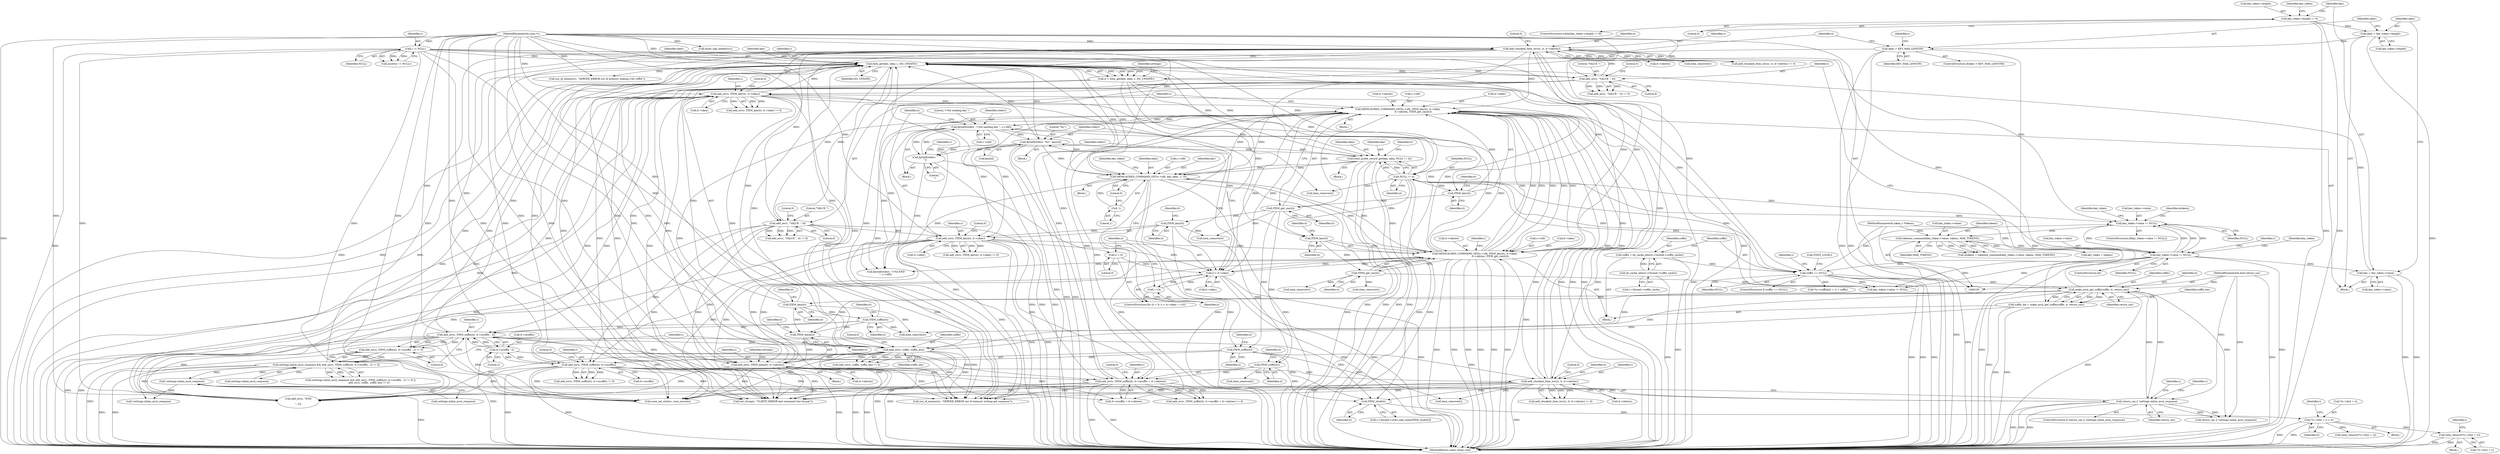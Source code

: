 digraph "0_memcached_a8c4a82787b8b6c256d61bd5c42fb7f92d1bae00@API" {
"1000336" [label="(Call,item_remove(*(c->ilist + i)))"];
"1000595" [label="(Call,*(c->ilist + i) = it)"];
"1000575" [label="(Call,ITEM_clsid(it))"];
"1000422" [label="(Call,add_chunked_item_iovs(c, it, it->nbytes))"];
"1000369" [label="(Call,add_iov(c, ITEM_key(it), it->nkey))"];
"1000362" [label="(Call,add_iov(c, \"VALUE \", 6))"];
"1000173" [label="(Call,item_get(key, nkey, c, DO_UPDATE))"];
"1000547" [label="(Call,fprintf(stderr, \"%c\", key[ii]))"];
"1000529" [label="(Call,fprintf(stderr, \">%d sending key \", c->sfd))"];
"1000553" [label="(Call,fprintf(stderr, \"\n\"))"];
"1000435" [label="(Call,MEMCACHED_COMMAND_GET(c->sfd, ITEM_key(it), it->nkey,\n                                        it->nbytes, ITEM_get_cas(it)))"];
"1000246" [label="(Call,MEMCACHED_COMMAND_GET(c->sfd, ITEM_key(it), it->nkey,\n                                        it->nbytes, ITEM_get_cas(it)))"];
"1000641" [label="(Call,MEMCACHED_COMMAND_GET(c->sfd, key, nkey, -1, 0))"];
"1000183" [label="(Call,stats_prefix_record_get(key, nkey, NULL != it))"];
"1000186" [label="(Call,NULL != it)"];
"1000127" [label="(Call,c != NULL)"];
"1000106" [label="(MethodParameterIn,conn *c)"];
"1000670" [label="(Call,key_token->value != NULL)"];
"1000661" [label="(Call,tokenize_command(key_token->value, tokens, MAX_TOKENS))"];
"1000653" [label="(Call,key_token->value != NULL)"];
"1000315" [label="(Call,suffix == NULL)"];
"1000306" [label="(Call,suffix = do_cache_alloc(c->thread->suffix_cache))"];
"1000308" [label="(Call,do_cache_alloc(c->thread->suffix_cache))"];
"1000107" [label="(MethodParameterIn,token_t *tokens)"];
"1000171" [label="(Call,it = item_get(key, nkey, c, DO_UPDATE))"];
"1000647" [label="(Call,-1)"];
"1000250" [label="(Call,ITEM_key(it))"];
"1000458" [label="(Call,add_iov(c, ITEM_key(it), it->nkey))"];
"1000452" [label="(Call,add_iov(c, \"VALUE \", 6))"];
"1000460" [label="(Call,ITEM_key(it))"];
"1000447" [label="(Call,ITEM_get_cas(it))"];
"1000439" [label="(Call,ITEM_key(it))"];
"1000539" [label="(Call,ii < it->nkey)"];
"1000544" [label="(Call,++ii)"];
"1000536" [label="(Call,ii = 0)"];
"1000510" [label="(Call,add_chunked_item_iovs(c, it, it->nbytes))"];
"1000501" [label="(Call,add_iov(c, ITEM_suffix(it), it->nsuffix))"];
"1000503" [label="(Call,ITEM_suffix(it))"];
"1000387" [label="(Call,it->nsuffix - 2)"];
"1000412" [label="(Call,add_iov(c, ITEM_data(it), it->nbytes))"];
"1000383" [label="(Call,add_iov(c, ITEM_suffix(it), it->nsuffix - 2))"];
"1000385" [label="(Call,ITEM_suffix(it))"];
"1000371" [label="(Call,ITEM_key(it))"];
"1000355" [label="(Call,make_ascii_get_suffix(suffix, it, return_cas))"];
"1000258" [label="(Call,ITEM_get_cas(it))"];
"1000239" [label="(Call,return_cas || !settings.inline_ascii_response)"];
"1000109" [label="(MethodParameterIn,bool return_cas)"];
"1000241" [label="(Call,!settings.inline_ascii_response)"];
"1000378" [label="(Call,settings.inline_ascii_response && add_iov(c, ITEM_suffix(it), it->nsuffix - 2) != 0)"];
"1000382" [label="(Call,add_iov(c, ITEM_suffix(it), it->nsuffix - 2) != 0)"];
"1000394" [label="(Call,add_iov(c, suffix, suffix_len))"];
"1000353" [label="(Call,suffix_len = make_ascii_get_suffix(suffix, it, return_cas))"];
"1000414" [label="(Call,ITEM_data(it))"];
"1000139" [label="(Call,key = key_token->value)"];
"1000150" [label="(Call,nkey > KEY_MAX_LENGTH)"];
"1000144" [label="(Call,nkey = key_token->length)"];
"1000133" [label="(Call,key_token->length != 0)"];
"1000481" [label="(Call,add_iov(c, ITEM_suffix(it), it->nsuffix + it->nbytes))"];
"1000483" [label="(Call,ITEM_suffix(it))"];
"1000646" [label="(Identifier,nkey)"];
"1000238" [label="(ControlStructure,if (return_cas || !settings.inline_ascii_response))"];
"1000596" [label="(Call,*(c->ilist + i))"];
"1000516" [label="(Literal,0)"];
"1000389" [label="(Identifier,it)"];
"1000395" [label="(Identifier,c)"];
"1000386" [label="(Identifier,it)"];
"1000506" [label="(Identifier,it)"];
"1000548" [label="(Identifier,stderr)"];
"1000422" [label="(Call,add_chunked_item_iovs(c, it, it->nbytes))"];
"1000357" [label="(Identifier,it)"];
"1000425" [label="(Call,it->nbytes)"];
"1000378" [label="(Call,settings.inline_ascii_response && add_iov(c, ITEM_suffix(it), it->nsuffix - 2) != 0)"];
"1000555" [label="(Literal,\"\n\")"];
"1000512" [label="(Identifier,it)"];
"1000139" [label="(Call,key = key_token->value)"];
"1000364" [label="(Literal,\"VALUE \")"];
"1000430" [label="(Call,item_remove(it))"];
"1000130" [label="(ControlStructure,do)"];
"1000173" [label="(Call,item_get(key, nkey, c, DO_UPDATE))"];
"1000177" [label="(Identifier,DO_UPDATE)"];
"1000504" [label="(Identifier,it)"];
"1000444" [label="(Call,it->nbytes)"];
"1000145" [label="(Identifier,nkey)"];
"1000527" [label="(Block,)"];
"1000575" [label="(Call,ITEM_clsid(it))"];
"1000647" [label="(Call,-1)"];
"1000149" [label="(ControlStructure,if(nkey > KEY_MAX_LENGTH))"];
"1000642" [label="(Call,c->sfd)"];
"1000456" [label="(Literal,0)"];
"1000134" [label="(Call,key_token->length)"];
"1000662" [label="(Call,key_token->value)"];
"1000400" [label="(Call,item_remove(it))"];
"1000480" [label="(Call,add_iov(c, ITEM_suffix(it), it->nsuffix + it->nbytes) != 0)"];
"1000127" [label="(Call,c != NULL)"];
"1000648" [label="(Literal,1)"];
"1000235" [label="(Call,item_remove(it))"];
"1000171" [label="(Call,it = item_get(key, nkey, c, DO_UPDATE))"];
"1000467" [label="(Call,item_remove(it))"];
"1000649" [label="(Literal,0)"];
"1000567" [label="(Call,c->thread->stats.slab_stats[ITEM_clsid(it)])"];
"1000503" [label="(Call,ITEM_suffix(it))"];
"1000175" [label="(Identifier,nkey)"];
"1000246" [label="(Call,MEMCACHED_COMMAND_GET(c->sfd, ITEM_key(it), it->nkey,\n                                        it->nbytes, ITEM_get_cas(it)))"];
"1000184" [label="(Identifier,key)"];
"1000428" [label="(Literal,0)"];
"1000255" [label="(Call,it->nbytes)"];
"1000335" [label="(Block,)"];
"1000652" [label="(ControlStructure,if(key_token->value != NULL))"];
"1000677" [label="(Identifier,c)"];
"1000188" [label="(Identifier,it)"];
"1000739" [label="(Call,build_udp_headers(c))"];
"1000421" [label="(Call,add_chunked_item_iovs(c, it, it->nbytes) != 0)"];
"1000576" [label="(Identifier,it)"];
"1000174" [label="(Identifier,key)"];
"1000413" [label="(Identifier,c)"];
"1000239" [label="(Call,return_cas || !settings.inline_ascii_response)"];
"1000660" [label="(Identifier,ntokens)"];
"1000541" [label="(Call,it->nkey)"];
"1000129" [label="(Identifier,NULL)"];
"1000384" [label="(Identifier,c)"];
"1000377" [label="(Call,(settings.inline_ascii_response && add_iov(c, ITEM_suffix(it), it->nsuffix - 2) != 0) ||\n                      add_iov(c, suffix, suffix_len) != 0)"];
"1000396" [label="(Identifier,suffix)"];
"1000376" [label="(Literal,0)"];
"1000374" [label="(Identifier,it)"];
"1000451" [label="(Call,add_iov(c, \"VALUE \", 6) != 0)"];
"1000463" [label="(Identifier,it)"];
"1000535" [label="(ControlStructure,for (ii = 0; ii < it->nkey; ++ii))"];
"1000536" [label="(Call,ii = 0)"];
"1000756" [label="(MethodReturn,static inline void)"];
"1000373" [label="(Call,it->nkey)"];
"1000303" [label="(Call,item_remove(it))"];
"1000511" [label="(Identifier,c)"];
"1000385" [label="(Call,ITEM_suffix(it))"];
"1000448" [label="(Identifier,it)"];
"1000151" [label="(Identifier,nkey)"];
"1000172" [label="(Identifier,it)"];
"1000317" [label="(Identifier,NULL)"];
"1000190" [label="(Identifier,it)"];
"1000259" [label="(Identifier,it)"];
"1000544" [label="(Call,++ii)"];
"1000492" [label="(Literal,0)"];
"1000137" [label="(Literal,0)"];
"1000336" [label="(Call,item_remove(*(c->ilist + i)))"];
"1000713" [label="(Call,fprintf(stderr, \">%d END\n\", c->sfd))"];
"1000155" [label="(Identifier,c)"];
"1000314" [label="(ControlStructure,if (suffix == NULL))"];
"1000370" [label="(Identifier,c)"];
"1000348" [label="(Identifier,c)"];
"1000540" [label="(Identifier,ii)"];
"1000176" [label="(Identifier,c)"];
"1000510" [label="(Call,add_chunked_item_iovs(c, it, it->nbytes))"];
"1000531" [label="(Literal,\">%d sending key \")"];
"1000666" [label="(Identifier,MAX_TOKENS)"];
"1000180" [label="(Identifier,settings)"];
"1000447" [label="(Call,ITEM_get_cas(it))"];
"1000461" [label="(Identifier,it)"];
"1000132" [label="(ControlStructure,while(key_token->length != 0))"];
"1000417" [label="(Identifier,it)"];
"1000382" [label="(Call,add_iov(c, ITEM_suffix(it), it->nsuffix - 2) != 0)"];
"1000412" [label="(Call,add_iov(c, ITEM_data(it), it->nbytes))"];
"1000485" [label="(Call,it->nsuffix + it->nbytes)"];
"1000250" [label="(Call,ITEM_key(it))"];
"1000141" [label="(Call,key_token->value)"];
"1000245" [label="(Block,)"];
"1000133" [label="(Call,key_token->length != 0)"];
"1000655" [label="(Identifier,key_token)"];
"1000487" [label="(Identifier,it)"];
"1000513" [label="(Call,it->nbytes)"];
"1000306" [label="(Call,suffix = do_cache_alloc(c->thread->suffix_cache))"];
"1000459" [label="(Identifier,c)"];
"1000354" [label="(Identifier,suffix_len)"];
"1000397" [label="(Identifier,suffix_len)"];
"1000328" [label="(Call,item_remove(it))"];
"1000653" [label="(Call,key_token->value != NULL)"];
"1000415" [label="(Identifier,it)"];
"1000539" [label="(Call,ii < it->nkey)"];
"1000553" [label="(Call,fprintf(stderr, \"\n\"))"];
"1000604" [label="(Identifier,i)"];
"1000674" [label="(Identifier,NULL)"];
"1000665" [label="(Identifier,tokens)"];
"1000457" [label="(Call,add_iov(c, ITEM_key(it), it->nkey) != 0)"];
"1000440" [label="(Identifier,it)"];
"1000452" [label="(Call,add_iov(c, \"VALUE \", 6))"];
"1000545" [label="(Identifier,ii)"];
"1000315" [label="(Call,suffix == NULL)"];
"1000667" [label="(Call,key_token = tokens)"];
"1000307" [label="(Identifier,suffix)"];
"1000258" [label="(Call,ITEM_get_cas(it))"];
"1000182" [label="(Block,)"];
"1000309" [label="(Call,c->thread->suffix_cache)"];
"1000344" [label="(Call,*(c->suffixlist + i) = suffix)"];
"1000140" [label="(Identifier,key)"];
"1000502" [label="(Identifier,c)"];
"1000248" [label="(Identifier,c)"];
"1000453" [label="(Identifier,c)"];
"1000508" [label="(Literal,0)"];
"1000436" [label="(Call,c->sfd)"];
"1000554" [label="(Identifier,stderr)"];
"1000481" [label="(Call,add_iov(c, ITEM_suffix(it), it->nsuffix + it->nbytes))"];
"1000484" [label="(Identifier,it)"];
"1000532" [label="(Call,c->sfd)"];
"1000435" [label="(Call,MEMCACHED_COMMAND_GET(c->sfd, ITEM_key(it), it->nkey,\n                                        it->nbytes, ITEM_get_cas(it)))"];
"1000319" [label="(Call,STATS_LOCK())"];
"1000442" [label="(Identifier,it)"];
"1000337" [label="(Call,*(c->ilist + i))"];
"1000546" [label="(Block,)"];
"1000262" [label="(Identifier,i)"];
"1000398" [label="(Literal,0)"];
"1000392" [label="(Literal,0)"];
"1000439" [label="(Call,ITEM_key(it))"];
"1000187" [label="(Identifier,NULL)"];
"1000538" [label="(Literal,0)"];
"1000391" [label="(Literal,2)"];
"1000460" [label="(Call,ITEM_key(it))"];
"1000524" [label="(Identifier,settings)"];
"1000659" [label="(Call,ntokens = tokenize_command(key_token->value, tokens, MAX_TOKENS))"];
"1000316" [label="(Identifier,suffix)"];
"1000135" [label="(Identifier,key_token)"];
"1000743" [label="(Call,out_of_memory(c, \"SERVER_ERROR out of memory writing get response\"))"];
"1000641" [label="(Call,MEMCACHED_COMMAND_GET(c->sfd, key, nkey, -1, 0))"];
"1000550" [label="(Call,key[ii])"];
"1000363" [label="(Identifier,c)"];
"1000414" [label="(Call,ITEM_data(it))"];
"1000247" [label="(Call,c->sfd)"];
"1000185" [label="(Identifier,nkey)"];
"1000106" [label="(MethodParameterIn,conn *c)"];
"1000358" [label="(Identifier,return_cas)"];
"1000325" [label="(Call,out_of_memory(c, \"SERVER_ERROR out of memory making CAS suffix\"))"];
"1000242" [label="(Call,settings.inline_ascii_response)"];
"1000387" [label="(Call,it->nsuffix - 2)"];
"1000366" [label="(Literal,0)"];
"1000501" [label="(Call,add_iov(c, ITEM_suffix(it), it->nsuffix))"];
"1000383" [label="(Call,add_iov(c, ITEM_suffix(it), it->nsuffix - 2))"];
"1000154" [label="(Call,out_string(c, \"CLIENT_ERROR bad command line format\"))"];
"1000721" [label="(Call,key_token->value != NULL)"];
"1000424" [label="(Identifier,it)"];
"1000109" [label="(MethodParameterIn,bool return_cas)"];
"1000308" [label="(Call,do_cache_alloc(c->thread->suffix_cache))"];
"1000138" [label="(Block,)"];
"1000728" [label="(Call,add_iov(c, \"END\r\n\", 5))"];
"1000362" [label="(Call,add_iov(c, \"VALUE \", 6))"];
"1000365" [label="(Literal,6)"];
"1000126" [label="(Call,assert(c != NULL))"];
"1000252" [label="(Call,it->nkey)"];
"1000494" [label="(Call,item_remove(it))"];
"1000191" [label="(Block,)"];
"1000645" [label="(Identifier,key)"];
"1000458" [label="(Call,add_iov(c, ITEM_key(it), it->nkey))"];
"1000651" [label="(Identifier,key_token)"];
"1000462" [label="(Call,it->nkey)"];
"1000186" [label="(Call,NULL != it)"];
"1000518" [label="(Call,item_remove(it))"];
"1000547" [label="(Call,fprintf(stderr, \"%c\", key[ii]))"];
"1000602" [label="(Identifier,it)"];
"1000509" [label="(Call,add_chunked_item_iovs(c, it, it->nbytes) != 0)"];
"1000690" [label="(Call,!settings.inline_ascii_response)"];
"1000379" [label="(Call,settings.inline_ascii_response)"];
"1000355" [label="(Call,make_ascii_get_suffix(suffix, it, return_cas))"];
"1000549" [label="(Literal,\"%c\")"];
"1000465" [label="(Literal,0)"];
"1000240" [label="(Identifier,return_cas)"];
"1000353" [label="(Call,suffix_len = make_ascii_get_suffix(suffix, it, return_cas))"];
"1000371" [label="(Call,ITEM_key(it))"];
"1000670" [label="(Call,key_token->value != NULL)"];
"1000595" [label="(Call,*(c->ilist + i) = it)"];
"1000561" [label="(Identifier,c)"];
"1000672" [label="(Identifier,key_token)"];
"1000146" [label="(Call,key_token->length)"];
"1000163" [label="(Call,item_remove(*(c->ilist + i)))"];
"1000454" [label="(Literal,\"VALUE \")"];
"1000152" [label="(Identifier,KEY_MAX_LENGTH)"];
"1000369" [label="(Call,add_iov(c, ITEM_key(it), it->nkey))"];
"1000393" [label="(Call,add_iov(c, suffix, suffix_len) != 0)"];
"1000333" [label="(Identifier,i)"];
"1000423" [label="(Identifier,c)"];
"1000372" [label="(Identifier,it)"];
"1000356" [label="(Identifier,suffix)"];
"1000437" [label="(Identifier,c)"];
"1000530" [label="(Identifier,stderr)"];
"1000661" [label="(Call,tokenize_command(key_token->value, tokens, MAX_TOKENS))"];
"1000411" [label="(Block,)"];
"1000483" [label="(Call,ITEM_suffix(it))"];
"1000537" [label="(Identifier,ii)"];
"1000128" [label="(Identifier,c)"];
"1000482" [label="(Identifier,c)"];
"1000251" [label="(Identifier,it)"];
"1000241" [label="(Call,!settings.inline_ascii_response)"];
"1000150" [label="(Call,nkey > KEY_MAX_LENGTH)"];
"1000748" [label="(Call,conn_set_state(c, conn_mwrite))"];
"1000368" [label="(Call,add_iov(c, ITEM_key(it), it->nkey) != 0)"];
"1000183" [label="(Call,stats_prefix_record_get(key, nkey, NULL != it))"];
"1000388" [label="(Call,it->nsuffix)"];
"1000394" [label="(Call,add_iov(c, suffix, suffix_len))"];
"1000434" [label="(Block,)"];
"1000654" [label="(Call,key_token->value)"];
"1000416" [label="(Call,it->nbytes)"];
"1000107" [label="(MethodParameterIn,token_t *tokens)"];
"1000361" [label="(Call,add_iov(c, \"VALUE \", 6) != 0)"];
"1000606" [label="(Block,)"];
"1000505" [label="(Call,it->nsuffix)"];
"1000529" [label="(Call,fprintf(stderr, \">%d sending key \", c->sfd))"];
"1000500" [label="(Call,add_iov(c, ITEM_suffix(it), it->nsuffix) != 0)"];
"1000253" [label="(Identifier,it)"];
"1000671" [label="(Call,key_token->value)"];
"1000441" [label="(Call,it->nkey)"];
"1000455" [label="(Literal,6)"];
"1000144" [label="(Call,nkey = key_token->length)"];
"1000688" [label="(Call,return_cas || !settings.inline_ascii_response)"];
"1000657" [label="(Identifier,NULL)"];
"1000336" -> "1000335"  [label="AST: "];
"1000336" -> "1000337"  [label="CFG: "];
"1000337" -> "1000336"  [label="AST: "];
"1000333" -> "1000336"  [label="CFG: "];
"1000336" -> "1000756"  [label="DDG: "];
"1000336" -> "1000756"  [label="DDG: "];
"1000595" -> "1000336"  [label="DDG: "];
"1000595" -> "1000191"  [label="AST: "];
"1000595" -> "1000602"  [label="CFG: "];
"1000596" -> "1000595"  [label="AST: "];
"1000602" -> "1000595"  [label="AST: "];
"1000604" -> "1000595"  [label="CFG: "];
"1000595" -> "1000756"  [label="DDG: "];
"1000595" -> "1000756"  [label="DDG: "];
"1000595" -> "1000163"  [label="DDG: "];
"1000575" -> "1000595"  [label="DDG: "];
"1000575" -> "1000567"  [label="AST: "];
"1000575" -> "1000576"  [label="CFG: "];
"1000576" -> "1000575"  [label="AST: "];
"1000567" -> "1000575"  [label="CFG: "];
"1000422" -> "1000575"  [label="DDG: "];
"1000414" -> "1000575"  [label="DDG: "];
"1000510" -> "1000575"  [label="DDG: "];
"1000503" -> "1000575"  [label="DDG: "];
"1000483" -> "1000575"  [label="DDG: "];
"1000422" -> "1000421"  [label="AST: "];
"1000422" -> "1000425"  [label="CFG: "];
"1000423" -> "1000422"  [label="AST: "];
"1000424" -> "1000422"  [label="AST: "];
"1000425" -> "1000422"  [label="AST: "];
"1000428" -> "1000422"  [label="CFG: "];
"1000422" -> "1000756"  [label="DDG: "];
"1000422" -> "1000154"  [label="DDG: "];
"1000422" -> "1000173"  [label="DDG: "];
"1000422" -> "1000246"  [label="DDG: "];
"1000422" -> "1000421"  [label="DDG: "];
"1000422" -> "1000421"  [label="DDG: "];
"1000422" -> "1000421"  [label="DDG: "];
"1000369" -> "1000422"  [label="DDG: "];
"1000383" -> "1000422"  [label="DDG: "];
"1000362" -> "1000422"  [label="DDG: "];
"1000394" -> "1000422"  [label="DDG: "];
"1000106" -> "1000422"  [label="DDG: "];
"1000355" -> "1000422"  [label="DDG: "];
"1000385" -> "1000422"  [label="DDG: "];
"1000371" -> "1000422"  [label="DDG: "];
"1000246" -> "1000422"  [label="DDG: "];
"1000422" -> "1000430"  [label="DDG: "];
"1000422" -> "1000435"  [label="DDG: "];
"1000422" -> "1000728"  [label="DDG: "];
"1000422" -> "1000743"  [label="DDG: "];
"1000422" -> "1000748"  [label="DDG: "];
"1000369" -> "1000368"  [label="AST: "];
"1000369" -> "1000373"  [label="CFG: "];
"1000370" -> "1000369"  [label="AST: "];
"1000371" -> "1000369"  [label="AST: "];
"1000373" -> "1000369"  [label="AST: "];
"1000376" -> "1000369"  [label="CFG: "];
"1000369" -> "1000756"  [label="DDG: "];
"1000369" -> "1000756"  [label="DDG: "];
"1000369" -> "1000154"  [label="DDG: "];
"1000369" -> "1000173"  [label="DDG: "];
"1000369" -> "1000246"  [label="DDG: "];
"1000369" -> "1000368"  [label="DDG: "];
"1000369" -> "1000368"  [label="DDG: "];
"1000369" -> "1000368"  [label="DDG: "];
"1000362" -> "1000369"  [label="DDG: "];
"1000106" -> "1000369"  [label="DDG: "];
"1000371" -> "1000369"  [label="DDG: "];
"1000246" -> "1000369"  [label="DDG: "];
"1000369" -> "1000383"  [label="DDG: "];
"1000369" -> "1000394"  [label="DDG: "];
"1000369" -> "1000412"  [label="DDG: "];
"1000369" -> "1000435"  [label="DDG: "];
"1000369" -> "1000539"  [label="DDG: "];
"1000369" -> "1000728"  [label="DDG: "];
"1000369" -> "1000743"  [label="DDG: "];
"1000369" -> "1000748"  [label="DDG: "];
"1000362" -> "1000361"  [label="AST: "];
"1000362" -> "1000365"  [label="CFG: "];
"1000363" -> "1000362"  [label="AST: "];
"1000364" -> "1000362"  [label="AST: "];
"1000365" -> "1000362"  [label="AST: "];
"1000366" -> "1000362"  [label="CFG: "];
"1000362" -> "1000154"  [label="DDG: "];
"1000362" -> "1000173"  [label="DDG: "];
"1000362" -> "1000361"  [label="DDG: "];
"1000362" -> "1000361"  [label="DDG: "];
"1000362" -> "1000361"  [label="DDG: "];
"1000173" -> "1000362"  [label="DDG: "];
"1000106" -> "1000362"  [label="DDG: "];
"1000362" -> "1000412"  [label="DDG: "];
"1000362" -> "1000728"  [label="DDG: "];
"1000362" -> "1000743"  [label="DDG: "];
"1000362" -> "1000748"  [label="DDG: "];
"1000173" -> "1000171"  [label="AST: "];
"1000173" -> "1000177"  [label="CFG: "];
"1000174" -> "1000173"  [label="AST: "];
"1000175" -> "1000173"  [label="AST: "];
"1000176" -> "1000173"  [label="AST: "];
"1000177" -> "1000173"  [label="AST: "];
"1000171" -> "1000173"  [label="CFG: "];
"1000173" -> "1000756"  [label="DDG: "];
"1000173" -> "1000756"  [label="DDG: "];
"1000173" -> "1000756"  [label="DDG: "];
"1000173" -> "1000154"  [label="DDG: "];
"1000173" -> "1000171"  [label="DDG: "];
"1000173" -> "1000171"  [label="DDG: "];
"1000173" -> "1000171"  [label="DDG: "];
"1000173" -> "1000171"  [label="DDG: "];
"1000547" -> "1000173"  [label="DDG: "];
"1000139" -> "1000173"  [label="DDG: "];
"1000150" -> "1000173"  [label="DDG: "];
"1000458" -> "1000173"  [label="DDG: "];
"1000510" -> "1000173"  [label="DDG: "];
"1000412" -> "1000173"  [label="DDG: "];
"1000452" -> "1000173"  [label="DDG: "];
"1000127" -> "1000173"  [label="DDG: "];
"1000383" -> "1000173"  [label="DDG: "];
"1000501" -> "1000173"  [label="DDG: "];
"1000481" -> "1000173"  [label="DDG: "];
"1000394" -> "1000173"  [label="DDG: "];
"1000106" -> "1000173"  [label="DDG: "];
"1000173" -> "1000183"  [label="DDG: "];
"1000173" -> "1000183"  [label="DDG: "];
"1000173" -> "1000325"  [label="DDG: "];
"1000173" -> "1000452"  [label="DDG: "];
"1000173" -> "1000547"  [label="DDG: "];
"1000173" -> "1000641"  [label="DDG: "];
"1000173" -> "1000641"  [label="DDG: "];
"1000173" -> "1000728"  [label="DDG: "];
"1000173" -> "1000743"  [label="DDG: "];
"1000173" -> "1000748"  [label="DDG: "];
"1000547" -> "1000546"  [label="AST: "];
"1000547" -> "1000550"  [label="CFG: "];
"1000548" -> "1000547"  [label="AST: "];
"1000549" -> "1000547"  [label="AST: "];
"1000550" -> "1000547"  [label="AST: "];
"1000545" -> "1000547"  [label="CFG: "];
"1000547" -> "1000756"  [label="DDG: "];
"1000547" -> "1000756"  [label="DDG: "];
"1000547" -> "1000183"  [label="DDG: "];
"1000529" -> "1000547"  [label="DDG: "];
"1000183" -> "1000547"  [label="DDG: "];
"1000547" -> "1000553"  [label="DDG: "];
"1000547" -> "1000641"  [label="DDG: "];
"1000529" -> "1000527"  [label="AST: "];
"1000529" -> "1000532"  [label="CFG: "];
"1000530" -> "1000529"  [label="AST: "];
"1000531" -> "1000529"  [label="AST: "];
"1000532" -> "1000529"  [label="AST: "];
"1000537" -> "1000529"  [label="CFG: "];
"1000529" -> "1000756"  [label="DDG: "];
"1000529" -> "1000756"  [label="DDG: "];
"1000529" -> "1000246"  [label="DDG: "];
"1000529" -> "1000435"  [label="DDG: "];
"1000553" -> "1000529"  [label="DDG: "];
"1000435" -> "1000529"  [label="DDG: "];
"1000246" -> "1000529"  [label="DDG: "];
"1000529" -> "1000553"  [label="DDG: "];
"1000529" -> "1000641"  [label="DDG: "];
"1000529" -> "1000713"  [label="DDG: "];
"1000553" -> "1000527"  [label="AST: "];
"1000553" -> "1000555"  [label="CFG: "];
"1000554" -> "1000553"  [label="AST: "];
"1000555" -> "1000553"  [label="AST: "];
"1000561" -> "1000553"  [label="CFG: "];
"1000553" -> "1000756"  [label="DDG: "];
"1000553" -> "1000756"  [label="DDG: "];
"1000553" -> "1000713"  [label="DDG: "];
"1000435" -> "1000434"  [label="AST: "];
"1000435" -> "1000447"  [label="CFG: "];
"1000436" -> "1000435"  [label="AST: "];
"1000439" -> "1000435"  [label="AST: "];
"1000441" -> "1000435"  [label="AST: "];
"1000444" -> "1000435"  [label="AST: "];
"1000447" -> "1000435"  [label="AST: "];
"1000453" -> "1000435"  [label="CFG: "];
"1000435" -> "1000756"  [label="DDG: "];
"1000435" -> "1000756"  [label="DDG: "];
"1000435" -> "1000756"  [label="DDG: "];
"1000435" -> "1000756"  [label="DDG: "];
"1000435" -> "1000756"  [label="DDG: "];
"1000435" -> "1000756"  [label="DDG: "];
"1000435" -> "1000246"  [label="DDG: "];
"1000435" -> "1000246"  [label="DDG: "];
"1000435" -> "1000246"  [label="DDG: "];
"1000246" -> "1000435"  [label="DDG: "];
"1000246" -> "1000435"  [label="DDG: "];
"1000246" -> "1000435"  [label="DDG: "];
"1000641" -> "1000435"  [label="DDG: "];
"1000439" -> "1000435"  [label="DDG: "];
"1000458" -> "1000435"  [label="DDG: "];
"1000539" -> "1000435"  [label="DDG: "];
"1000510" -> "1000435"  [label="DDG: "];
"1000412" -> "1000435"  [label="DDG: "];
"1000447" -> "1000435"  [label="DDG: "];
"1000435" -> "1000458"  [label="DDG: "];
"1000435" -> "1000481"  [label="DDG: "];
"1000435" -> "1000485"  [label="DDG: "];
"1000435" -> "1000510"  [label="DDG: "];
"1000435" -> "1000539"  [label="DDG: "];
"1000435" -> "1000641"  [label="DDG: "];
"1000435" -> "1000713"  [label="DDG: "];
"1000246" -> "1000245"  [label="AST: "];
"1000246" -> "1000258"  [label="CFG: "];
"1000247" -> "1000246"  [label="AST: "];
"1000250" -> "1000246"  [label="AST: "];
"1000252" -> "1000246"  [label="AST: "];
"1000255" -> "1000246"  [label="AST: "];
"1000258" -> "1000246"  [label="AST: "];
"1000262" -> "1000246"  [label="CFG: "];
"1000246" -> "1000756"  [label="DDG: "];
"1000246" -> "1000756"  [label="DDG: "];
"1000246" -> "1000756"  [label="DDG: "];
"1000246" -> "1000756"  [label="DDG: "];
"1000246" -> "1000756"  [label="DDG: "];
"1000246" -> "1000756"  [label="DDG: "];
"1000641" -> "1000246"  [label="DDG: "];
"1000250" -> "1000246"  [label="DDG: "];
"1000458" -> "1000246"  [label="DDG: "];
"1000539" -> "1000246"  [label="DDG: "];
"1000510" -> "1000246"  [label="DDG: "];
"1000412" -> "1000246"  [label="DDG: "];
"1000258" -> "1000246"  [label="DDG: "];
"1000246" -> "1000412"  [label="DDG: "];
"1000246" -> "1000539"  [label="DDG: "];
"1000246" -> "1000641"  [label="DDG: "];
"1000246" -> "1000713"  [label="DDG: "];
"1000641" -> "1000606"  [label="AST: "];
"1000641" -> "1000649"  [label="CFG: "];
"1000642" -> "1000641"  [label="AST: "];
"1000645" -> "1000641"  [label="AST: "];
"1000646" -> "1000641"  [label="AST: "];
"1000647" -> "1000641"  [label="AST: "];
"1000649" -> "1000641"  [label="AST: "];
"1000651" -> "1000641"  [label="CFG: "];
"1000641" -> "1000756"  [label="DDG: "];
"1000641" -> "1000756"  [label="DDG: "];
"1000641" -> "1000756"  [label="DDG: "];
"1000641" -> "1000756"  [label="DDG: "];
"1000641" -> "1000756"  [label="DDG: "];
"1000183" -> "1000641"  [label="DDG: "];
"1000183" -> "1000641"  [label="DDG: "];
"1000647" -> "1000641"  [label="DDG: "];
"1000641" -> "1000713"  [label="DDG: "];
"1000183" -> "1000182"  [label="AST: "];
"1000183" -> "1000186"  [label="CFG: "];
"1000184" -> "1000183"  [label="AST: "];
"1000185" -> "1000183"  [label="AST: "];
"1000186" -> "1000183"  [label="AST: "];
"1000190" -> "1000183"  [label="CFG: "];
"1000183" -> "1000756"  [label="DDG: "];
"1000183" -> "1000756"  [label="DDG: "];
"1000183" -> "1000756"  [label="DDG: "];
"1000183" -> "1000756"  [label="DDG: "];
"1000186" -> "1000183"  [label="DDG: "];
"1000186" -> "1000183"  [label="DDG: "];
"1000186" -> "1000188"  [label="CFG: "];
"1000187" -> "1000186"  [label="AST: "];
"1000188" -> "1000186"  [label="AST: "];
"1000186" -> "1000756"  [label="DDG: "];
"1000186" -> "1000756"  [label="DDG: "];
"1000127" -> "1000186"  [label="DDG: "];
"1000670" -> "1000186"  [label="DDG: "];
"1000315" -> "1000186"  [label="DDG: "];
"1000171" -> "1000186"  [label="DDG: "];
"1000186" -> "1000235"  [label="DDG: "];
"1000186" -> "1000250"  [label="DDG: "];
"1000186" -> "1000315"  [label="DDG: "];
"1000186" -> "1000439"  [label="DDG: "];
"1000186" -> "1000653"  [label="DDG: "];
"1000186" -> "1000721"  [label="DDG: "];
"1000127" -> "1000126"  [label="AST: "];
"1000127" -> "1000129"  [label="CFG: "];
"1000128" -> "1000127"  [label="AST: "];
"1000129" -> "1000127"  [label="AST: "];
"1000126" -> "1000127"  [label="CFG: "];
"1000127" -> "1000756"  [label="DDG: "];
"1000127" -> "1000126"  [label="DDG: "];
"1000127" -> "1000126"  [label="DDG: "];
"1000106" -> "1000127"  [label="DDG: "];
"1000127" -> "1000154"  [label="DDG: "];
"1000127" -> "1000315"  [label="DDG: "];
"1000127" -> "1000653"  [label="DDG: "];
"1000127" -> "1000721"  [label="DDG: "];
"1000127" -> "1000728"  [label="DDG: "];
"1000127" -> "1000743"  [label="DDG: "];
"1000127" -> "1000748"  [label="DDG: "];
"1000106" -> "1000105"  [label="AST: "];
"1000106" -> "1000756"  [label="DDG: "];
"1000106" -> "1000154"  [label="DDG: "];
"1000106" -> "1000325"  [label="DDG: "];
"1000106" -> "1000383"  [label="DDG: "];
"1000106" -> "1000394"  [label="DDG: "];
"1000106" -> "1000412"  [label="DDG: "];
"1000106" -> "1000452"  [label="DDG: "];
"1000106" -> "1000458"  [label="DDG: "];
"1000106" -> "1000481"  [label="DDG: "];
"1000106" -> "1000501"  [label="DDG: "];
"1000106" -> "1000510"  [label="DDG: "];
"1000106" -> "1000728"  [label="DDG: "];
"1000106" -> "1000739"  [label="DDG: "];
"1000106" -> "1000743"  [label="DDG: "];
"1000106" -> "1000748"  [label="DDG: "];
"1000670" -> "1000130"  [label="AST: "];
"1000670" -> "1000674"  [label="CFG: "];
"1000671" -> "1000670"  [label="AST: "];
"1000674" -> "1000670"  [label="AST: "];
"1000135" -> "1000670"  [label="CFG: "];
"1000677" -> "1000670"  [label="CFG: "];
"1000670" -> "1000756"  [label="DDG: "];
"1000670" -> "1000756"  [label="DDG: "];
"1000670" -> "1000139"  [label="DDG: "];
"1000670" -> "1000315"  [label="DDG: "];
"1000670" -> "1000653"  [label="DDG: "];
"1000670" -> "1000653"  [label="DDG: "];
"1000661" -> "1000670"  [label="DDG: "];
"1000653" -> "1000670"  [label="DDG: "];
"1000653" -> "1000670"  [label="DDG: "];
"1000670" -> "1000721"  [label="DDG: "];
"1000670" -> "1000721"  [label="DDG: "];
"1000661" -> "1000659"  [label="AST: "];
"1000661" -> "1000666"  [label="CFG: "];
"1000662" -> "1000661"  [label="AST: "];
"1000665" -> "1000661"  [label="AST: "];
"1000666" -> "1000661"  [label="AST: "];
"1000659" -> "1000661"  [label="CFG: "];
"1000661" -> "1000756"  [label="DDG: "];
"1000661" -> "1000659"  [label="DDG: "];
"1000661" -> "1000659"  [label="DDG: "];
"1000661" -> "1000659"  [label="DDG: "];
"1000653" -> "1000661"  [label="DDG: "];
"1000107" -> "1000661"  [label="DDG: "];
"1000661" -> "1000667"  [label="DDG: "];
"1000653" -> "1000652"  [label="AST: "];
"1000653" -> "1000657"  [label="CFG: "];
"1000654" -> "1000653"  [label="AST: "];
"1000657" -> "1000653"  [label="AST: "];
"1000672" -> "1000653"  [label="CFG: "];
"1000660" -> "1000653"  [label="CFG: "];
"1000315" -> "1000653"  [label="DDG: "];
"1000315" -> "1000314"  [label="AST: "];
"1000315" -> "1000317"  [label="CFG: "];
"1000316" -> "1000315"  [label="AST: "];
"1000317" -> "1000315"  [label="AST: "];
"1000319" -> "1000315"  [label="CFG: "];
"1000348" -> "1000315"  [label="CFG: "];
"1000315" -> "1000756"  [label="DDG: "];
"1000315" -> "1000756"  [label="DDG: "];
"1000315" -> "1000756"  [label="DDG: "];
"1000306" -> "1000315"  [label="DDG: "];
"1000315" -> "1000344"  [label="DDG: "];
"1000315" -> "1000355"  [label="DDG: "];
"1000315" -> "1000721"  [label="DDG: "];
"1000306" -> "1000245"  [label="AST: "];
"1000306" -> "1000308"  [label="CFG: "];
"1000307" -> "1000306"  [label="AST: "];
"1000308" -> "1000306"  [label="AST: "];
"1000316" -> "1000306"  [label="CFG: "];
"1000306" -> "1000756"  [label="DDG: "];
"1000308" -> "1000306"  [label="DDG: "];
"1000308" -> "1000309"  [label="CFG: "];
"1000309" -> "1000308"  [label="AST: "];
"1000308" -> "1000756"  [label="DDG: "];
"1000107" -> "1000105"  [label="AST: "];
"1000107" -> "1000756"  [label="DDG: "];
"1000107" -> "1000667"  [label="DDG: "];
"1000171" -> "1000138"  [label="AST: "];
"1000172" -> "1000171"  [label="AST: "];
"1000180" -> "1000171"  [label="CFG: "];
"1000171" -> "1000756"  [label="DDG: "];
"1000171" -> "1000756"  [label="DDG: "];
"1000171" -> "1000235"  [label="DDG: "];
"1000171" -> "1000250"  [label="DDG: "];
"1000171" -> "1000439"  [label="DDG: "];
"1000647" -> "1000648"  [label="CFG: "];
"1000648" -> "1000647"  [label="AST: "];
"1000649" -> "1000647"  [label="CFG: "];
"1000250" -> "1000251"  [label="CFG: "];
"1000251" -> "1000250"  [label="AST: "];
"1000253" -> "1000250"  [label="CFG: "];
"1000250" -> "1000258"  [label="DDG: "];
"1000458" -> "1000457"  [label="AST: "];
"1000458" -> "1000462"  [label="CFG: "];
"1000459" -> "1000458"  [label="AST: "];
"1000460" -> "1000458"  [label="AST: "];
"1000462" -> "1000458"  [label="AST: "];
"1000465" -> "1000458"  [label="CFG: "];
"1000458" -> "1000756"  [label="DDG: "];
"1000458" -> "1000756"  [label="DDG: "];
"1000458" -> "1000154"  [label="DDG: "];
"1000458" -> "1000457"  [label="DDG: "];
"1000458" -> "1000457"  [label="DDG: "];
"1000458" -> "1000457"  [label="DDG: "];
"1000452" -> "1000458"  [label="DDG: "];
"1000460" -> "1000458"  [label="DDG: "];
"1000458" -> "1000481"  [label="DDG: "];
"1000458" -> "1000501"  [label="DDG: "];
"1000458" -> "1000539"  [label="DDG: "];
"1000458" -> "1000728"  [label="DDG: "];
"1000458" -> "1000743"  [label="DDG: "];
"1000458" -> "1000748"  [label="DDG: "];
"1000452" -> "1000451"  [label="AST: "];
"1000452" -> "1000455"  [label="CFG: "];
"1000453" -> "1000452"  [label="AST: "];
"1000454" -> "1000452"  [label="AST: "];
"1000455" -> "1000452"  [label="AST: "];
"1000456" -> "1000452"  [label="CFG: "];
"1000452" -> "1000154"  [label="DDG: "];
"1000452" -> "1000451"  [label="DDG: "];
"1000452" -> "1000451"  [label="DDG: "];
"1000452" -> "1000451"  [label="DDG: "];
"1000452" -> "1000481"  [label="DDG: "];
"1000452" -> "1000501"  [label="DDG: "];
"1000452" -> "1000728"  [label="DDG: "];
"1000452" -> "1000743"  [label="DDG: "];
"1000452" -> "1000748"  [label="DDG: "];
"1000460" -> "1000461"  [label="CFG: "];
"1000461" -> "1000460"  [label="AST: "];
"1000463" -> "1000460"  [label="CFG: "];
"1000447" -> "1000460"  [label="DDG: "];
"1000460" -> "1000467"  [label="DDG: "];
"1000460" -> "1000483"  [label="DDG: "];
"1000460" -> "1000503"  [label="DDG: "];
"1000447" -> "1000448"  [label="CFG: "];
"1000448" -> "1000447"  [label="AST: "];
"1000439" -> "1000447"  [label="DDG: "];
"1000447" -> "1000467"  [label="DDG: "];
"1000447" -> "1000483"  [label="DDG: "];
"1000447" -> "1000503"  [label="DDG: "];
"1000439" -> "1000440"  [label="CFG: "];
"1000440" -> "1000439"  [label="AST: "];
"1000442" -> "1000439"  [label="CFG: "];
"1000539" -> "1000535"  [label="AST: "];
"1000539" -> "1000541"  [label="CFG: "];
"1000540" -> "1000539"  [label="AST: "];
"1000541" -> "1000539"  [label="AST: "];
"1000548" -> "1000539"  [label="CFG: "];
"1000554" -> "1000539"  [label="CFG: "];
"1000539" -> "1000756"  [label="DDG: "];
"1000539" -> "1000756"  [label="DDG: "];
"1000539" -> "1000756"  [label="DDG: "];
"1000544" -> "1000539"  [label="DDG: "];
"1000536" -> "1000539"  [label="DDG: "];
"1000539" -> "1000544"  [label="DDG: "];
"1000544" -> "1000535"  [label="AST: "];
"1000544" -> "1000545"  [label="CFG: "];
"1000545" -> "1000544"  [label="AST: "];
"1000540" -> "1000544"  [label="CFG: "];
"1000536" -> "1000535"  [label="AST: "];
"1000536" -> "1000538"  [label="CFG: "];
"1000537" -> "1000536"  [label="AST: "];
"1000538" -> "1000536"  [label="AST: "];
"1000540" -> "1000536"  [label="CFG: "];
"1000510" -> "1000509"  [label="AST: "];
"1000510" -> "1000513"  [label="CFG: "];
"1000511" -> "1000510"  [label="AST: "];
"1000512" -> "1000510"  [label="AST: "];
"1000513" -> "1000510"  [label="AST: "];
"1000516" -> "1000510"  [label="CFG: "];
"1000510" -> "1000756"  [label="DDG: "];
"1000510" -> "1000154"  [label="DDG: "];
"1000510" -> "1000509"  [label="DDG: "];
"1000510" -> "1000509"  [label="DDG: "];
"1000510" -> "1000509"  [label="DDG: "];
"1000501" -> "1000510"  [label="DDG: "];
"1000503" -> "1000510"  [label="DDG: "];
"1000510" -> "1000518"  [label="DDG: "];
"1000510" -> "1000728"  [label="DDG: "];
"1000510" -> "1000743"  [label="DDG: "];
"1000510" -> "1000748"  [label="DDG: "];
"1000501" -> "1000500"  [label="AST: "];
"1000501" -> "1000505"  [label="CFG: "];
"1000502" -> "1000501"  [label="AST: "];
"1000503" -> "1000501"  [label="AST: "];
"1000505" -> "1000501"  [label="AST: "];
"1000508" -> "1000501"  [label="CFG: "];
"1000501" -> "1000756"  [label="DDG: "];
"1000501" -> "1000756"  [label="DDG: "];
"1000501" -> "1000154"  [label="DDG: "];
"1000501" -> "1000387"  [label="DDG: "];
"1000501" -> "1000481"  [label="DDG: "];
"1000501" -> "1000485"  [label="DDG: "];
"1000501" -> "1000500"  [label="DDG: "];
"1000501" -> "1000500"  [label="DDG: "];
"1000501" -> "1000500"  [label="DDG: "];
"1000503" -> "1000501"  [label="DDG: "];
"1000387" -> "1000501"  [label="DDG: "];
"1000501" -> "1000728"  [label="DDG: "];
"1000501" -> "1000743"  [label="DDG: "];
"1000501" -> "1000748"  [label="DDG: "];
"1000503" -> "1000504"  [label="CFG: "];
"1000504" -> "1000503"  [label="AST: "];
"1000506" -> "1000503"  [label="CFG: "];
"1000503" -> "1000518"  [label="DDG: "];
"1000387" -> "1000383"  [label="AST: "];
"1000387" -> "1000391"  [label="CFG: "];
"1000388" -> "1000387"  [label="AST: "];
"1000391" -> "1000387"  [label="AST: "];
"1000383" -> "1000387"  [label="CFG: "];
"1000387" -> "1000756"  [label="DDG: "];
"1000387" -> "1000383"  [label="DDG: "];
"1000387" -> "1000383"  [label="DDG: "];
"1000387" -> "1000481"  [label="DDG: "];
"1000387" -> "1000485"  [label="DDG: "];
"1000412" -> "1000411"  [label="AST: "];
"1000412" -> "1000416"  [label="CFG: "];
"1000413" -> "1000412"  [label="AST: "];
"1000414" -> "1000412"  [label="AST: "];
"1000416" -> "1000412"  [label="AST: "];
"1000524" -> "1000412"  [label="CFG: "];
"1000412" -> "1000756"  [label="DDG: "];
"1000412" -> "1000756"  [label="DDG: "];
"1000412" -> "1000756"  [label="DDG: "];
"1000412" -> "1000154"  [label="DDG: "];
"1000383" -> "1000412"  [label="DDG: "];
"1000394" -> "1000412"  [label="DDG: "];
"1000414" -> "1000412"  [label="DDG: "];
"1000412" -> "1000728"  [label="DDG: "];
"1000412" -> "1000743"  [label="DDG: "];
"1000412" -> "1000748"  [label="DDG: "];
"1000383" -> "1000382"  [label="AST: "];
"1000384" -> "1000383"  [label="AST: "];
"1000385" -> "1000383"  [label="AST: "];
"1000392" -> "1000383"  [label="CFG: "];
"1000383" -> "1000756"  [label="DDG: "];
"1000383" -> "1000756"  [label="DDG: "];
"1000383" -> "1000154"  [label="DDG: "];
"1000383" -> "1000382"  [label="DDG: "];
"1000383" -> "1000382"  [label="DDG: "];
"1000383" -> "1000382"  [label="DDG: "];
"1000385" -> "1000383"  [label="DDG: "];
"1000383" -> "1000394"  [label="DDG: "];
"1000383" -> "1000728"  [label="DDG: "];
"1000383" -> "1000743"  [label="DDG: "];
"1000383" -> "1000748"  [label="DDG: "];
"1000385" -> "1000386"  [label="CFG: "];
"1000386" -> "1000385"  [label="AST: "];
"1000389" -> "1000385"  [label="CFG: "];
"1000371" -> "1000385"  [label="DDG: "];
"1000385" -> "1000400"  [label="DDG: "];
"1000385" -> "1000414"  [label="DDG: "];
"1000371" -> "1000372"  [label="CFG: "];
"1000372" -> "1000371"  [label="AST: "];
"1000374" -> "1000371"  [label="CFG: "];
"1000355" -> "1000371"  [label="DDG: "];
"1000371" -> "1000400"  [label="DDG: "];
"1000371" -> "1000414"  [label="DDG: "];
"1000355" -> "1000353"  [label="AST: "];
"1000355" -> "1000358"  [label="CFG: "];
"1000356" -> "1000355"  [label="AST: "];
"1000357" -> "1000355"  [label="AST: "];
"1000358" -> "1000355"  [label="AST: "];
"1000353" -> "1000355"  [label="CFG: "];
"1000355" -> "1000756"  [label="DDG: "];
"1000355" -> "1000756"  [label="DDG: "];
"1000355" -> "1000239"  [label="DDG: "];
"1000355" -> "1000353"  [label="DDG: "];
"1000355" -> "1000353"  [label="DDG: "];
"1000355" -> "1000353"  [label="DDG: "];
"1000258" -> "1000355"  [label="DDG: "];
"1000239" -> "1000355"  [label="DDG: "];
"1000109" -> "1000355"  [label="DDG: "];
"1000355" -> "1000394"  [label="DDG: "];
"1000355" -> "1000400"  [label="DDG: "];
"1000355" -> "1000414"  [label="DDG: "];
"1000355" -> "1000688"  [label="DDG: "];
"1000258" -> "1000259"  [label="CFG: "];
"1000259" -> "1000258"  [label="AST: "];
"1000258" -> "1000303"  [label="DDG: "];
"1000258" -> "1000328"  [label="DDG: "];
"1000239" -> "1000238"  [label="AST: "];
"1000239" -> "1000240"  [label="CFG: "];
"1000239" -> "1000241"  [label="CFG: "];
"1000240" -> "1000239"  [label="AST: "];
"1000241" -> "1000239"  [label="AST: "];
"1000248" -> "1000239"  [label="CFG: "];
"1000437" -> "1000239"  [label="CFG: "];
"1000239" -> "1000756"  [label="DDG: "];
"1000239" -> "1000756"  [label="DDG: "];
"1000239" -> "1000756"  [label="DDG: "];
"1000109" -> "1000239"  [label="DDG: "];
"1000241" -> "1000239"  [label="DDG: "];
"1000239" -> "1000688"  [label="DDG: "];
"1000239" -> "1000688"  [label="DDG: "];
"1000109" -> "1000105"  [label="AST: "];
"1000109" -> "1000756"  [label="DDG: "];
"1000109" -> "1000688"  [label="DDG: "];
"1000241" -> "1000242"  [label="CFG: "];
"1000242" -> "1000241"  [label="AST: "];
"1000241" -> "1000756"  [label="DDG: "];
"1000378" -> "1000241"  [label="DDG: "];
"1000241" -> "1000378"  [label="DDG: "];
"1000241" -> "1000690"  [label="DDG: "];
"1000378" -> "1000377"  [label="AST: "];
"1000378" -> "1000379"  [label="CFG: "];
"1000378" -> "1000382"  [label="CFG: "];
"1000379" -> "1000378"  [label="AST: "];
"1000382" -> "1000378"  [label="AST: "];
"1000395" -> "1000378"  [label="CFG: "];
"1000377" -> "1000378"  [label="CFG: "];
"1000378" -> "1000756"  [label="DDG: "];
"1000378" -> "1000756"  [label="DDG: "];
"1000378" -> "1000377"  [label="DDG: "];
"1000378" -> "1000377"  [label="DDG: "];
"1000382" -> "1000378"  [label="DDG: "];
"1000382" -> "1000378"  [label="DDG: "];
"1000378" -> "1000690"  [label="DDG: "];
"1000382" -> "1000392"  [label="CFG: "];
"1000392" -> "1000382"  [label="AST: "];
"1000382" -> "1000756"  [label="DDG: "];
"1000394" -> "1000393"  [label="AST: "];
"1000394" -> "1000397"  [label="CFG: "];
"1000395" -> "1000394"  [label="AST: "];
"1000396" -> "1000394"  [label="AST: "];
"1000397" -> "1000394"  [label="AST: "];
"1000398" -> "1000394"  [label="CFG: "];
"1000394" -> "1000756"  [label="DDG: "];
"1000394" -> "1000756"  [label="DDG: "];
"1000394" -> "1000154"  [label="DDG: "];
"1000394" -> "1000393"  [label="DDG: "];
"1000394" -> "1000393"  [label="DDG: "];
"1000394" -> "1000393"  [label="DDG: "];
"1000353" -> "1000394"  [label="DDG: "];
"1000394" -> "1000728"  [label="DDG: "];
"1000394" -> "1000743"  [label="DDG: "];
"1000394" -> "1000748"  [label="DDG: "];
"1000353" -> "1000245"  [label="AST: "];
"1000354" -> "1000353"  [label="AST: "];
"1000363" -> "1000353"  [label="CFG: "];
"1000353" -> "1000756"  [label="DDG: "];
"1000353" -> "1000756"  [label="DDG: "];
"1000414" -> "1000415"  [label="CFG: "];
"1000415" -> "1000414"  [label="AST: "];
"1000417" -> "1000414"  [label="CFG: "];
"1000139" -> "1000138"  [label="AST: "];
"1000139" -> "1000141"  [label="CFG: "];
"1000140" -> "1000139"  [label="AST: "];
"1000141" -> "1000139"  [label="AST: "];
"1000145" -> "1000139"  [label="CFG: "];
"1000139" -> "1000756"  [label="DDG: "];
"1000139" -> "1000756"  [label="DDG: "];
"1000150" -> "1000149"  [label="AST: "];
"1000150" -> "1000152"  [label="CFG: "];
"1000151" -> "1000150"  [label="AST: "];
"1000152" -> "1000150"  [label="AST: "];
"1000155" -> "1000150"  [label="CFG: "];
"1000172" -> "1000150"  [label="CFG: "];
"1000150" -> "1000756"  [label="DDG: "];
"1000150" -> "1000756"  [label="DDG: "];
"1000150" -> "1000756"  [label="DDG: "];
"1000144" -> "1000150"  [label="DDG: "];
"1000144" -> "1000138"  [label="AST: "];
"1000144" -> "1000146"  [label="CFG: "];
"1000145" -> "1000144"  [label="AST: "];
"1000146" -> "1000144"  [label="AST: "];
"1000151" -> "1000144"  [label="CFG: "];
"1000144" -> "1000756"  [label="DDG: "];
"1000133" -> "1000144"  [label="DDG: "];
"1000133" -> "1000132"  [label="AST: "];
"1000133" -> "1000137"  [label="CFG: "];
"1000134" -> "1000133"  [label="AST: "];
"1000137" -> "1000133"  [label="AST: "];
"1000140" -> "1000133"  [label="CFG: "];
"1000655" -> "1000133"  [label="CFG: "];
"1000133" -> "1000756"  [label="DDG: "];
"1000133" -> "1000756"  [label="DDG: "];
"1000481" -> "1000480"  [label="AST: "];
"1000481" -> "1000485"  [label="CFG: "];
"1000482" -> "1000481"  [label="AST: "];
"1000483" -> "1000481"  [label="AST: "];
"1000485" -> "1000481"  [label="AST: "];
"1000492" -> "1000481"  [label="CFG: "];
"1000481" -> "1000756"  [label="DDG: "];
"1000481" -> "1000756"  [label="DDG: "];
"1000481" -> "1000154"  [label="DDG: "];
"1000481" -> "1000480"  [label="DDG: "];
"1000481" -> "1000480"  [label="DDG: "];
"1000481" -> "1000480"  [label="DDG: "];
"1000483" -> "1000481"  [label="DDG: "];
"1000481" -> "1000728"  [label="DDG: "];
"1000481" -> "1000743"  [label="DDG: "];
"1000481" -> "1000748"  [label="DDG: "];
"1000483" -> "1000484"  [label="CFG: "];
"1000484" -> "1000483"  [label="AST: "];
"1000487" -> "1000483"  [label="CFG: "];
"1000483" -> "1000494"  [label="DDG: "];
}
